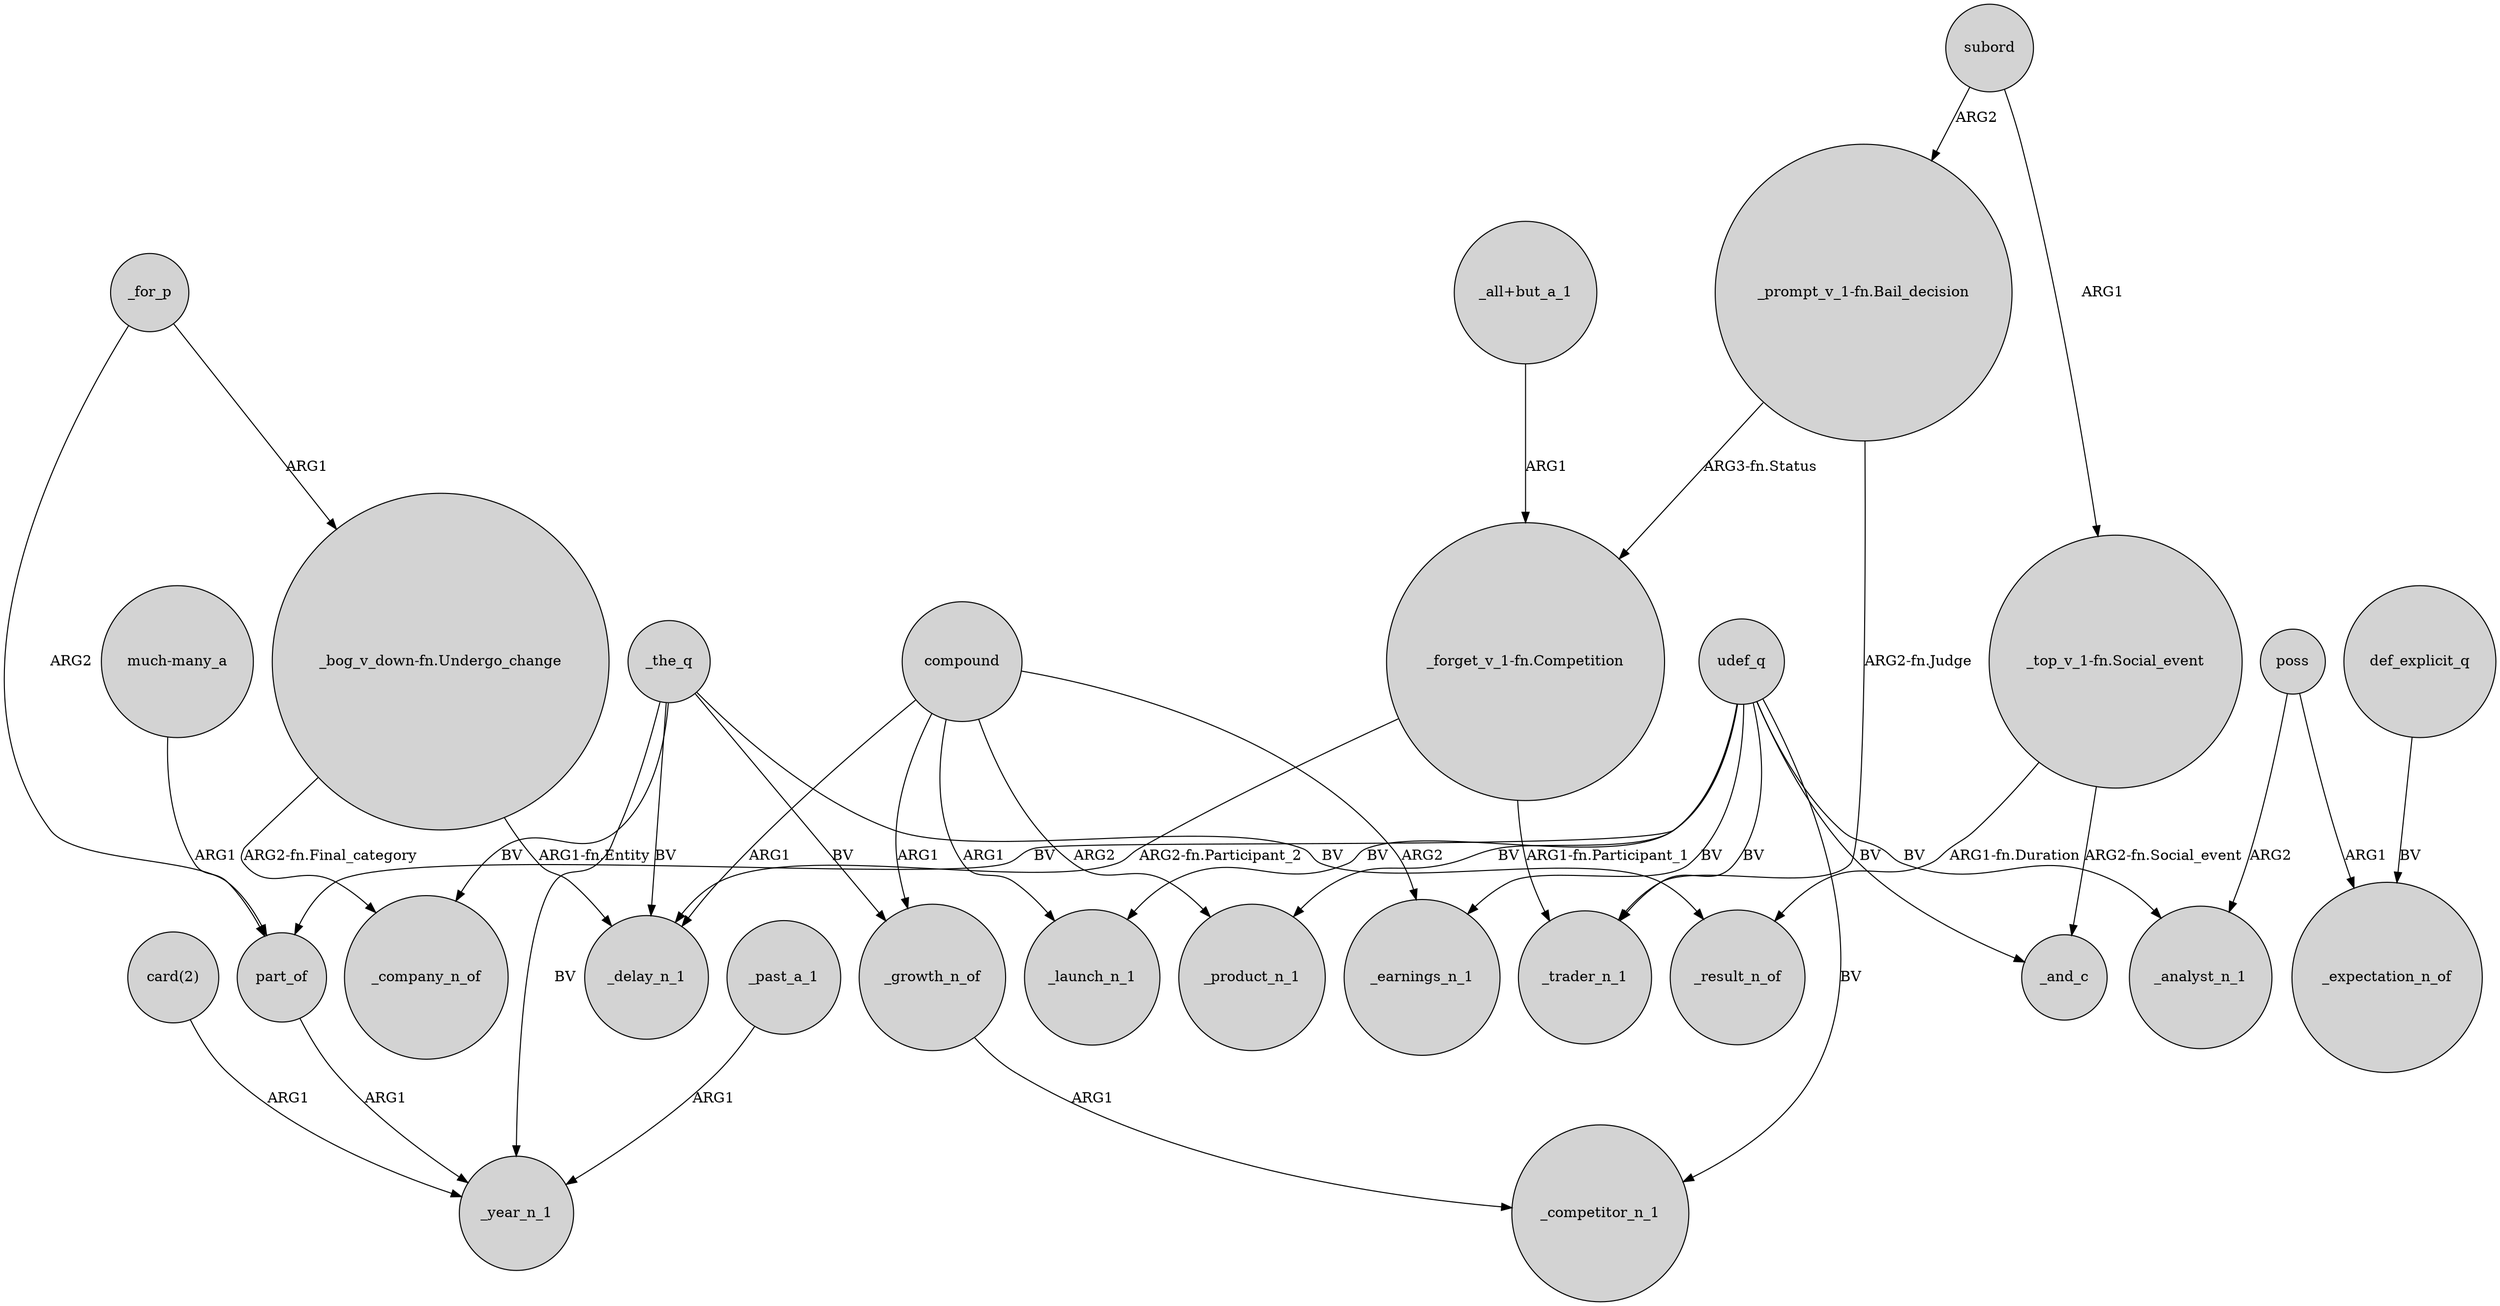 digraph {
	node [shape=circle style=filled]
	_the_q -> _delay_n_1 [label=BV]
	"_top_v_1-fn.Social_event" -> _result_n_of [label="ARG1-fn.Duration"]
	udef_q -> _launch_n_1 [label=BV]
	udef_q -> _analyst_n_1 [label=BV]
	"_bog_v_down-fn.Undergo_change" -> _delay_n_1 [label="ARG1-fn.Entity"]
	udef_q -> part_of [label=BV]
	_for_p -> part_of [label=ARG2]
	udef_q -> _product_n_1 [label=BV]
	udef_q -> _and_c [label=BV]
	"_prompt_v_1-fn.Bail_decision" -> "_forget_v_1-fn.Competition" [label="ARG3-fn.Status"]
	_for_p -> "_bog_v_down-fn.Undergo_change" [label=ARG1]
	compound -> _earnings_n_1 [label=ARG2]
	udef_q -> _trader_n_1 [label=BV]
	poss -> _expectation_n_of [label=ARG1]
	udef_q -> _earnings_n_1 [label=BV]
	_the_q -> _year_n_1 [label=BV]
	"_prompt_v_1-fn.Bail_decision" -> _trader_n_1 [label="ARG2-fn.Judge"]
	part_of -> _year_n_1 [label=ARG1]
	"much-many_a" -> part_of [label=ARG1]
	_the_q -> _result_n_of [label=BV]
	"_top_v_1-fn.Social_event" -> _and_c [label="ARG2-fn.Social_event"]
	"_forget_v_1-fn.Competition" -> _delay_n_1 [label="ARG2-fn.Participant_2"]
	subord -> "_prompt_v_1-fn.Bail_decision" [label=ARG2]
	subord -> "_top_v_1-fn.Social_event" [label=ARG1]
	_growth_n_of -> _competitor_n_1 [label=ARG1]
	poss -> _analyst_n_1 [label=ARG2]
	_the_q -> _growth_n_of [label=BV]
	compound -> _launch_n_1 [label=ARG1]
	_past_a_1 -> _year_n_1 [label=ARG1]
	"card(2)" -> _year_n_1 [label=ARG1]
	udef_q -> _competitor_n_1 [label=BV]
	compound -> _growth_n_of [label=ARG1]
	"_all+but_a_1" -> "_forget_v_1-fn.Competition" [label=ARG1]
	"_forget_v_1-fn.Competition" -> _trader_n_1 [label="ARG1-fn.Participant_1"]
	compound -> _delay_n_1 [label=ARG1]
	compound -> _product_n_1 [label=ARG2]
	def_explicit_q -> _expectation_n_of [label=BV]
	_the_q -> _company_n_of [label=BV]
	"_bog_v_down-fn.Undergo_change" -> _company_n_of [label="ARG2-fn.Final_category"]
}
